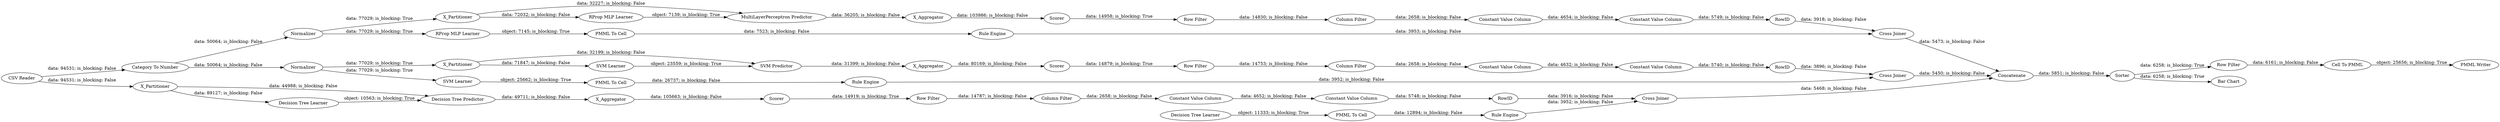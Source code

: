 digraph {
	"6619702075972909649_294" [label="Column Filter"]
	"-1579852590184377133_292" [label="Constant Value Column"]
	"8548472871371860765_35" [label="RProp MLP Learner"]
	"-1579852590184377133_290" [label="Constant Value Column"]
	"-4061151470223256972_28" [label="PMML To Cell"]
	"6159699719194212971_292" [label="Constant Value Column"]
	"6159699719194212971_293" [label=RowID]
	"8869712122176172291_39" [label=Scorer]
	"-7043211505724402240_32" [label="SVM Predictor"]
	"-8683312419065896117_7" [label=X_Aggregator]
	"-4061151470223256972_34" [label="Rule Engine"]
	"-8683312419065896117_40" [label=Scorer]
	"8548472871371860765_22" [label="PMML To Cell"]
	"-7043211505724402240_40" [label=Normalizer]
	"8869712122176172291_2" [label=X_Partitioner]
	"-9083359135335633651_60" [label=Concatenate]
	"-9083359135335633651_58" [label="Category To Number"]
	"5425125278252737182_33" [label="SVM Learner"]
	"8869712122176172291_31" [label="Decision Tree Learner"]
	"-8683312419065896117_38" [label="Cross Joiner"]
	"-8683312419065896117_39" [label=Normalizer]
	"-9083359135335633651_53" [label="Row Filter"]
	"6159699719194212971_9" [label="Row Filter"]
	"8869712122176172291_32" [label="Decision Tree Predictor"]
	"6159699719194212971_290" [label="Constant Value Column"]
	"-1579852590184377133_9" [label="Row Filter"]
	"-8683312419065896117_2" [label=X_Partitioner]
	"6159699719194212971_294" [label="Column Filter"]
	"-7043211505724402240_2" [label=X_Partitioner]
	"-7043211505724402240_7" [label=X_Aggregator]
	"-9083359135335633651_61" [label="PMML Writer"]
	"8869712122176172291_7" [label=X_Aggregator]
	"5425125278252737182_34" [label="PMML To Cell"]
	"6619702075972909649_9" [label="Row Filter"]
	"-9083359135335633651_54" [label="Cell To PMML"]
	"6619702075972909649_290" [label="Constant Value Column"]
	"6619702075972909649_293" [label=RowID]
	"-7043211505724402240_41" [label=Scorer]
	"-9083359135335633651_52" [label=Sorter]
	"6619702075972909649_292" [label="Constant Value Column"]
	"-7043211505724402240_31" [label="SVM Learner"]
	"-9083359135335633651_62" [label="CSV Reader"]
	"-1579852590184377133_293" [label=RowID]
	"-4061151470223256972_33" [label="Decision Tree Learner"]
	"-8683312419065896117_32" [label="MultiLayerPerceptron Predictor"]
	"-7043211505724402240_39" [label="Cross Joiner"]
	"-1579852590184377133_294" [label="Column Filter"]
	"-9083359135335633651_59" [label="Bar Chart"]
	"8869712122176172291_38" [label="Cross Joiner"]
	"8548472871371860765_34" [label="Rule Engine"]
	"-8683312419065896117_31" [label="RProp MLP Learner"]
	"5425125278252737182_35" [label="Rule Engine"]
	"8869712122176172291_2" -> "8869712122176172291_32" [label="data: 44988; is_blocking: False"]
	"-9083359135335633651_52" -> "-9083359135335633651_53" [label="data: 6258; is_blocking: True"]
	"-1579852590184377133_292" -> "-1579852590184377133_293" [label="data: 5740; is_blocking: False"]
	"8869712122176172291_38" -> "-9083359135335633651_60" [label="data: 5468; is_blocking: False"]
	"6159699719194212971_9" -> "6159699719194212971_294" [label="data: 14787; is_blocking: False"]
	"6619702075972909649_292" -> "6619702075972909649_293" [label="data: 5749; is_blocking: False"]
	"-9083359135335633651_52" -> "-9083359135335633651_59" [label="data: 6258; is_blocking: True"]
	"6619702075972909649_290" -> "6619702075972909649_292" [label="data: 4654; is_blocking: False"]
	"6159699719194212971_292" -> "6159699719194212971_293" [label="data: 5748; is_blocking: False"]
	"-4061151470223256972_34" -> "8869712122176172291_38" [label="data: 3952; is_blocking: False"]
	"-1579852590184377133_293" -> "-7043211505724402240_39" [label="data: 3896; is_blocking: False"]
	"6619702075972909649_294" -> "6619702075972909649_290" [label="data: 2658; is_blocking: False"]
	"-9083359135335633651_62" -> "-9083359135335633651_58" [label="data: 94531; is_blocking: False"]
	"-7043211505724402240_2" -> "-7043211505724402240_31" [label="data: 71847; is_blocking: False"]
	"-7043211505724402240_40" -> "-7043211505724402240_2" [label="data: 77029; is_blocking: True"]
	"8869712122176172291_7" -> "8869712122176172291_39" [label="data: 105663; is_blocking: False"]
	"-8683312419065896117_2" -> "-8683312419065896117_31" [label="data: 72032; is_blocking: False"]
	"8548472871371860765_22" -> "8548472871371860765_34" [label="data: 7523; is_blocking: False"]
	"-4061151470223256972_28" -> "-4061151470223256972_34" [label="data: 12894; is_blocking: False"]
	"-9083359135335633651_58" -> "-7043211505724402240_40" [label="data: 50064; is_blocking: False"]
	"8869712122176172291_31" -> "8869712122176172291_32" [label="object: 10563; is_blocking: True"]
	"6159699719194212971_290" -> "6159699719194212971_292" [label="data: 4652; is_blocking: False"]
	"6619702075972909649_293" -> "-8683312419065896117_38" [label="data: 3918; is_blocking: False"]
	"8548472871371860765_35" -> "8548472871371860765_22" [label="object: 7145; is_blocking: True"]
	"-7043211505724402240_2" -> "-7043211505724402240_32" [label="data: 32199; is_blocking: False"]
	"-9083359135335633651_53" -> "-9083359135335633651_54" [label="data: 6161; is_blocking: False"]
	"8548472871371860765_34" -> "-8683312419065896117_38" [label="data: 3953; is_blocking: False"]
	"5425125278252737182_34" -> "5425125278252737182_35" [label="data: 26737; is_blocking: False"]
	"-8683312419065896117_40" -> "6619702075972909649_9" [label="data: 14958; is_blocking: True"]
	"-1579852590184377133_294" -> "-1579852590184377133_290" [label="data: 2658; is_blocking: False"]
	"8869712122176172291_2" -> "8869712122176172291_31" [label="data: 89127; is_blocking: False"]
	"-8683312419065896117_7" -> "-8683312419065896117_40" [label="data: 103986; is_blocking: False"]
	"-1579852590184377133_290" -> "-1579852590184377133_292" [label="data: 4632; is_blocking: False"]
	"8869712122176172291_39" -> "6159699719194212971_9" [label="data: 14919; is_blocking: True"]
	"6619702075972909649_9" -> "6619702075972909649_294" [label="data: 14830; is_blocking: False"]
	"-9083359135335633651_54" -> "-9083359135335633651_61" [label="object: 25656; is_blocking: True"]
	"6159699719194212971_294" -> "6159699719194212971_290" [label="data: 2658; is_blocking: False"]
	"-7043211505724402240_7" -> "-7043211505724402240_41" [label="data: 80169; is_blocking: False"]
	"-4061151470223256972_33" -> "-4061151470223256972_28" [label="object: 11333; is_blocking: True"]
	"-7043211505724402240_41" -> "-1579852590184377133_9" [label="data: 14879; is_blocking: True"]
	"-1579852590184377133_9" -> "-1579852590184377133_294" [label="data: 14753; is_blocking: False"]
	"8869712122176172291_32" -> "8869712122176172291_7" [label="data: 49711; is_blocking: False"]
	"-8683312419065896117_32" -> "-8683312419065896117_7" [label="data: 36205; is_blocking: False"]
	"-8683312419065896117_31" -> "-8683312419065896117_32" [label="object: 7139; is_blocking: True"]
	"-7043211505724402240_31" -> "-7043211505724402240_32" [label="object: 23559; is_blocking: True"]
	"-7043211505724402240_40" -> "5425125278252737182_33" [label="data: 77029; is_blocking: True"]
	"-9083359135335633651_58" -> "-8683312419065896117_39" [label="data: 50064; is_blocking: False"]
	"5425125278252737182_33" -> "5425125278252737182_34" [label="object: 25662; is_blocking: True"]
	"-7043211505724402240_32" -> "-7043211505724402240_7" [label="data: 31399; is_blocking: False"]
	"-8683312419065896117_2" -> "-8683312419065896117_32" [label="data: 32227; is_blocking: False"]
	"6159699719194212971_293" -> "8869712122176172291_38" [label="data: 3916; is_blocking: False"]
	"-9083359135335633651_60" -> "-9083359135335633651_52" [label="data: 5851; is_blocking: False"]
	"-8683312419065896117_38" -> "-9083359135335633651_60" [label="data: 5473; is_blocking: False"]
	"-9083359135335633651_62" -> "8869712122176172291_2" [label="data: 94531; is_blocking: False"]
	"-7043211505724402240_39" -> "-9083359135335633651_60" [label="data: 5450; is_blocking: False"]
	"-8683312419065896117_39" -> "8548472871371860765_35" [label="data: 77029; is_blocking: True"]
	"5425125278252737182_35" -> "-7043211505724402240_39" [label="data: 3952; is_blocking: False"]
	"-8683312419065896117_39" -> "-8683312419065896117_2" [label="data: 77029; is_blocking: True"]
	rankdir=LR
}
